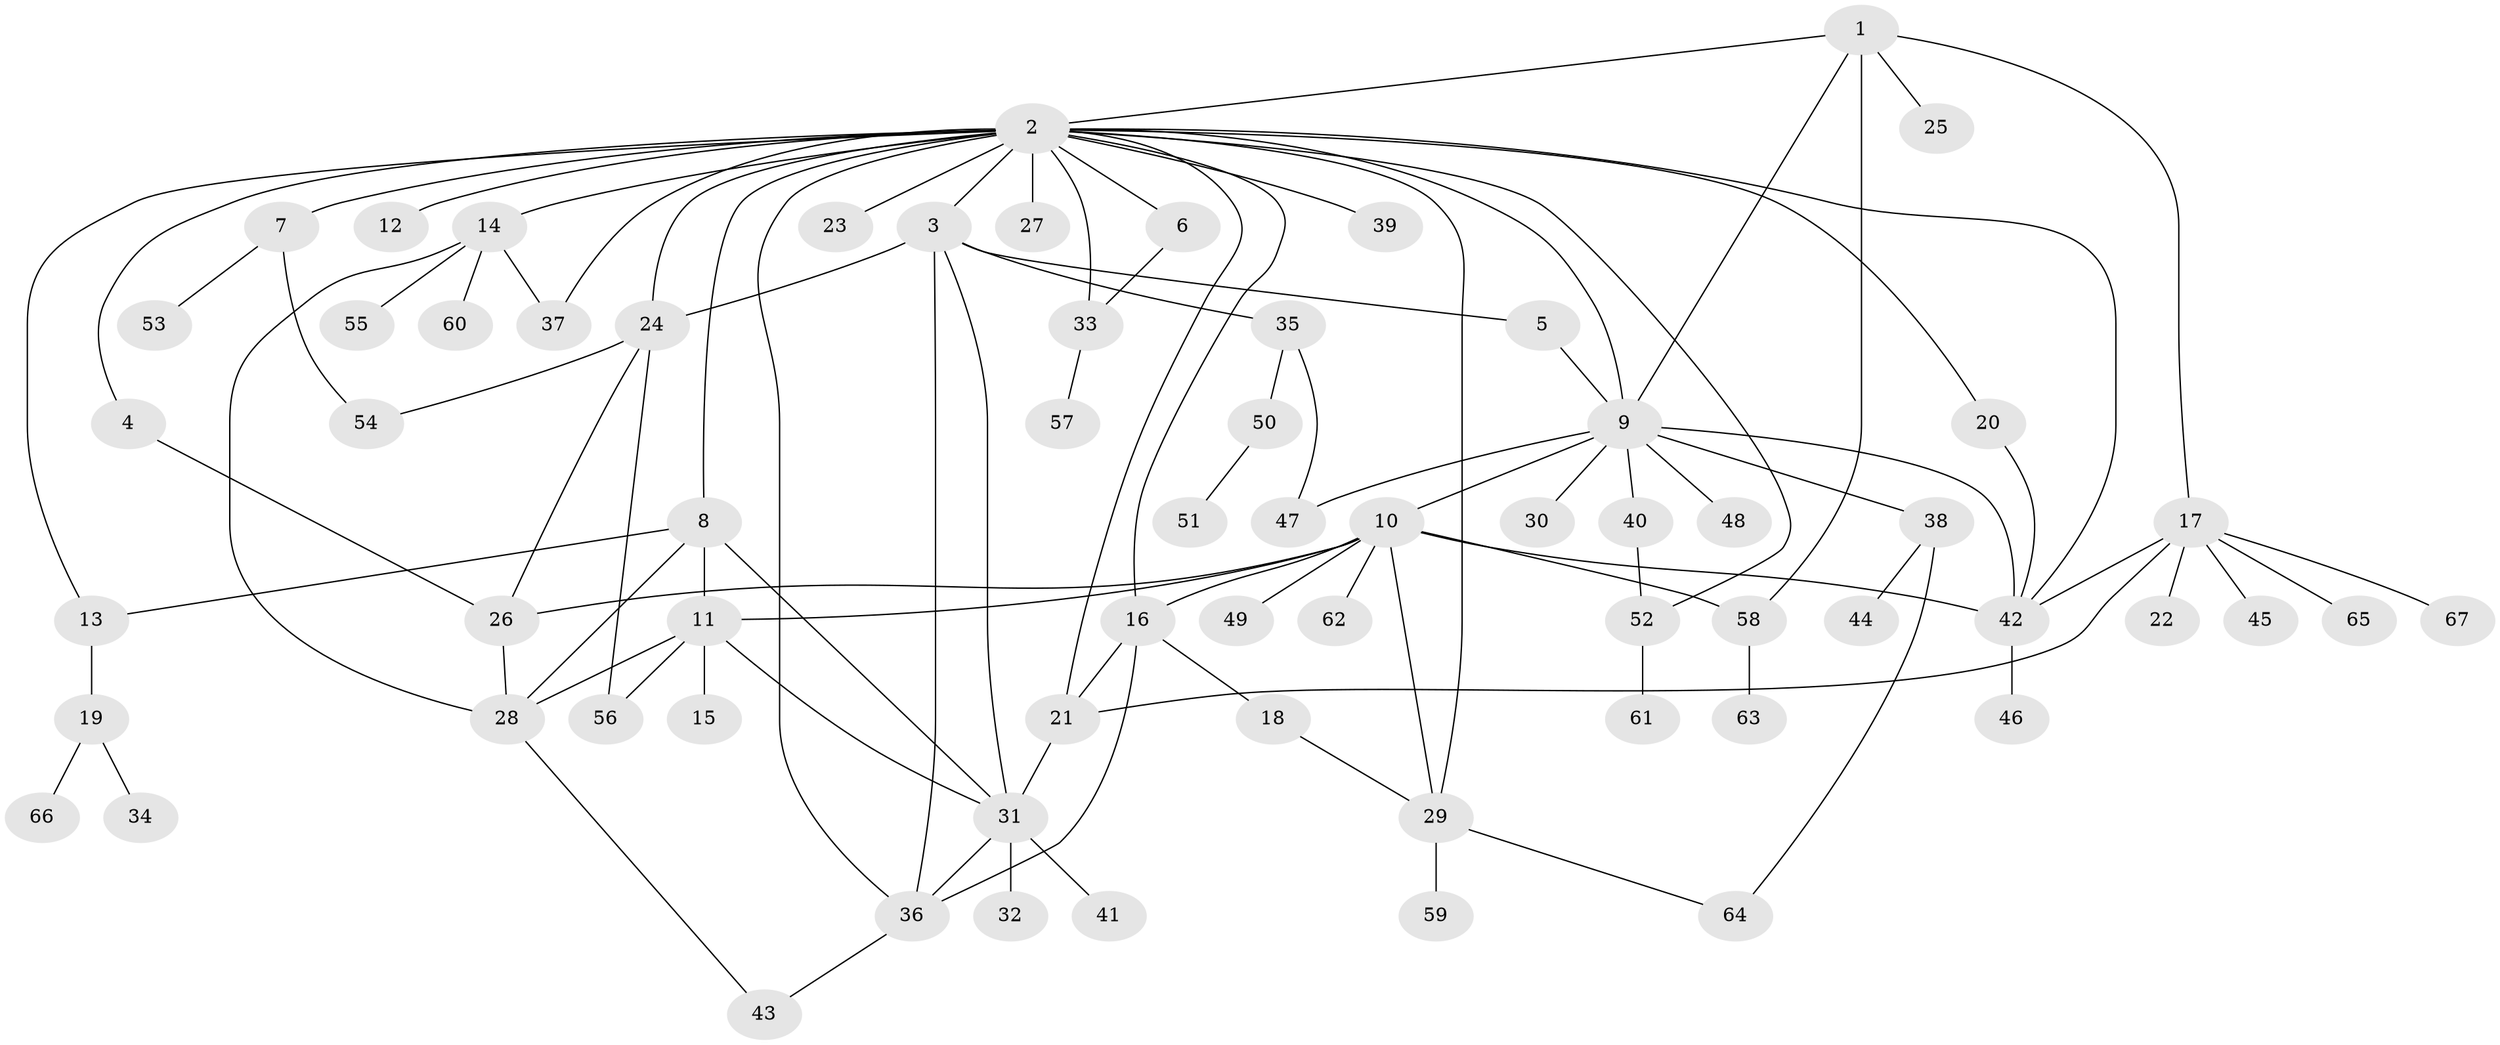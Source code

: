 // original degree distribution, {6: 0.07526881720430108, 26: 0.010752688172043012, 10: 0.010752688172043012, 2: 0.20430107526881722, 3: 0.15053763440860216, 13: 0.010752688172043012, 1: 0.44086021505376344, 12: 0.010752688172043012, 7: 0.021505376344086023, 4: 0.06451612903225806}
// Generated by graph-tools (version 1.1) at 2025/50/03/04/25 22:50:19]
// undirected, 67 vertices, 100 edges
graph export_dot {
  node [color=gray90,style=filled];
  1;
  2;
  3;
  4;
  5;
  6;
  7;
  8;
  9;
  10;
  11;
  12;
  13;
  14;
  15;
  16;
  17;
  18;
  19;
  20;
  21;
  22;
  23;
  24;
  25;
  26;
  27;
  28;
  29;
  30;
  31;
  32;
  33;
  34;
  35;
  36;
  37;
  38;
  39;
  40;
  41;
  42;
  43;
  44;
  45;
  46;
  47;
  48;
  49;
  50;
  51;
  52;
  53;
  54;
  55;
  56;
  57;
  58;
  59;
  60;
  61;
  62;
  63;
  64;
  65;
  66;
  67;
  1 -- 2 [weight=1.0];
  1 -- 9 [weight=1.0];
  1 -- 17 [weight=1.0];
  1 -- 25 [weight=1.0];
  1 -- 58 [weight=1.0];
  2 -- 3 [weight=1.0];
  2 -- 4 [weight=1.0];
  2 -- 6 [weight=1.0];
  2 -- 7 [weight=1.0];
  2 -- 8 [weight=1.0];
  2 -- 9 [weight=1.0];
  2 -- 12 [weight=1.0];
  2 -- 13 [weight=1.0];
  2 -- 14 [weight=1.0];
  2 -- 16 [weight=1.0];
  2 -- 20 [weight=1.0];
  2 -- 21 [weight=1.0];
  2 -- 23 [weight=1.0];
  2 -- 24 [weight=1.0];
  2 -- 27 [weight=1.0];
  2 -- 29 [weight=1.0];
  2 -- 33 [weight=1.0];
  2 -- 36 [weight=1.0];
  2 -- 37 [weight=1.0];
  2 -- 39 [weight=1.0];
  2 -- 42 [weight=1.0];
  2 -- 52 [weight=1.0];
  3 -- 5 [weight=1.0];
  3 -- 24 [weight=1.0];
  3 -- 31 [weight=1.0];
  3 -- 35 [weight=1.0];
  3 -- 36 [weight=1.0];
  4 -- 26 [weight=1.0];
  5 -- 9 [weight=1.0];
  6 -- 33 [weight=1.0];
  7 -- 53 [weight=1.0];
  7 -- 54 [weight=1.0];
  8 -- 11 [weight=1.0];
  8 -- 13 [weight=1.0];
  8 -- 28 [weight=1.0];
  8 -- 31 [weight=1.0];
  9 -- 10 [weight=1.0];
  9 -- 30 [weight=1.0];
  9 -- 38 [weight=1.0];
  9 -- 40 [weight=1.0];
  9 -- 42 [weight=1.0];
  9 -- 47 [weight=1.0];
  9 -- 48 [weight=1.0];
  10 -- 11 [weight=1.0];
  10 -- 16 [weight=1.0];
  10 -- 26 [weight=1.0];
  10 -- 29 [weight=1.0];
  10 -- 42 [weight=1.0];
  10 -- 49 [weight=1.0];
  10 -- 58 [weight=1.0];
  10 -- 62 [weight=1.0];
  11 -- 15 [weight=1.0];
  11 -- 28 [weight=1.0];
  11 -- 31 [weight=1.0];
  11 -- 56 [weight=1.0];
  13 -- 19 [weight=1.0];
  14 -- 28 [weight=1.0];
  14 -- 37 [weight=1.0];
  14 -- 55 [weight=1.0];
  14 -- 60 [weight=1.0];
  16 -- 18 [weight=1.0];
  16 -- 21 [weight=1.0];
  16 -- 36 [weight=1.0];
  17 -- 21 [weight=1.0];
  17 -- 22 [weight=1.0];
  17 -- 42 [weight=1.0];
  17 -- 45 [weight=1.0];
  17 -- 65 [weight=1.0];
  17 -- 67 [weight=1.0];
  18 -- 29 [weight=1.0];
  19 -- 34 [weight=1.0];
  19 -- 66 [weight=1.0];
  20 -- 42 [weight=1.0];
  21 -- 31 [weight=1.0];
  24 -- 26 [weight=1.0];
  24 -- 54 [weight=1.0];
  24 -- 56 [weight=1.0];
  26 -- 28 [weight=1.0];
  28 -- 43 [weight=1.0];
  29 -- 59 [weight=1.0];
  29 -- 64 [weight=1.0];
  31 -- 32 [weight=1.0];
  31 -- 36 [weight=1.0];
  31 -- 41 [weight=1.0];
  33 -- 57 [weight=1.0];
  35 -- 47 [weight=1.0];
  35 -- 50 [weight=1.0];
  36 -- 43 [weight=1.0];
  38 -- 44 [weight=1.0];
  38 -- 64 [weight=1.0];
  40 -- 52 [weight=1.0];
  42 -- 46 [weight=3.0];
  50 -- 51 [weight=1.0];
  52 -- 61 [weight=1.0];
  58 -- 63 [weight=1.0];
}
